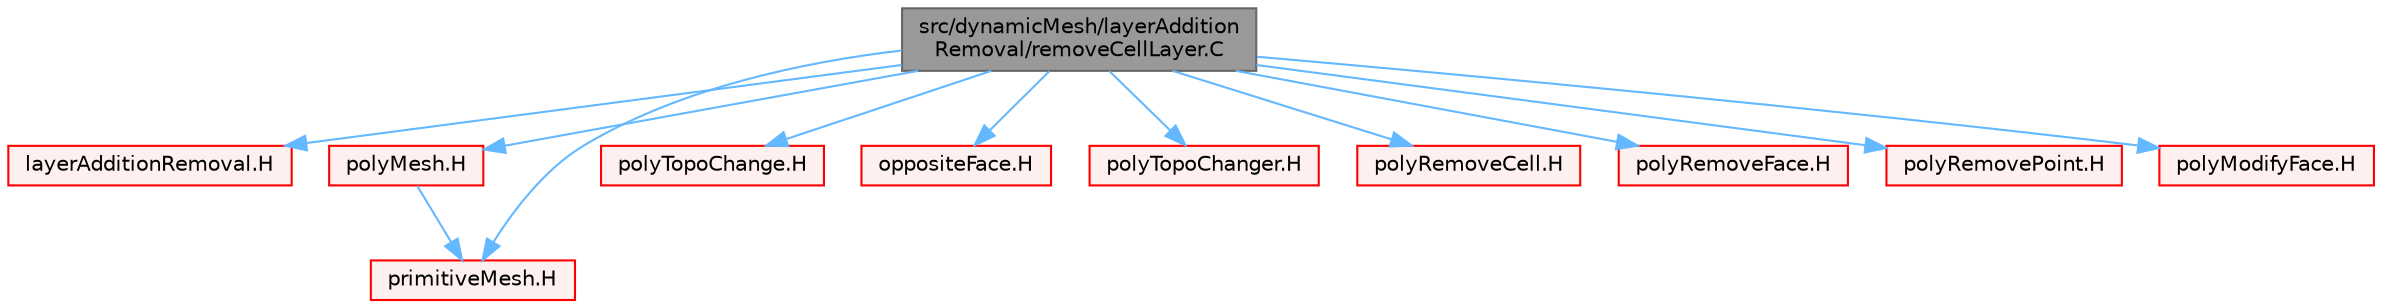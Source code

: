 digraph "src/dynamicMesh/layerAdditionRemoval/removeCellLayer.C"
{
 // LATEX_PDF_SIZE
  bgcolor="transparent";
  edge [fontname=Helvetica,fontsize=10,labelfontname=Helvetica,labelfontsize=10];
  node [fontname=Helvetica,fontsize=10,shape=box,height=0.2,width=0.4];
  Node1 [id="Node000001",label="src/dynamicMesh/layerAddition\lRemoval/removeCellLayer.C",height=0.2,width=0.4,color="gray40", fillcolor="grey60", style="filled", fontcolor="black",tooltip=" "];
  Node1 -> Node2 [id="edge1_Node000001_Node000002",color="steelblue1",style="solid",tooltip=" "];
  Node2 [id="Node000002",label="layerAdditionRemoval.H",height=0.2,width=0.4,color="red", fillcolor="#FFF0F0", style="filled",URL="$layerAdditionRemoval_8H.html",tooltip=" "];
  Node1 -> Node231 [id="edge2_Node000001_Node000231",color="steelblue1",style="solid",tooltip=" "];
  Node231 [id="Node000231",label="polyMesh.H",height=0.2,width=0.4,color="red", fillcolor="#FFF0F0", style="filled",URL="$polyMesh_8H.html",tooltip=" "];
  Node231 -> Node250 [id="edge3_Node000231_Node000250",color="steelblue1",style="solid",tooltip=" "];
  Node250 [id="Node000250",label="primitiveMesh.H",height=0.2,width=0.4,color="red", fillcolor="#FFF0F0", style="filled",URL="$primitiveMesh_8H.html",tooltip=" "];
  Node1 -> Node250 [id="edge4_Node000001_Node000250",color="steelblue1",style="solid",tooltip=" "];
  Node1 -> Node284 [id="edge5_Node000001_Node000284",color="steelblue1",style="solid",tooltip=" "];
  Node284 [id="Node000284",label="polyTopoChange.H",height=0.2,width=0.4,color="red", fillcolor="#FFF0F0", style="filled",URL="$polyTopoChange_8H.html",tooltip=" "];
  Node1 -> Node218 [id="edge6_Node000001_Node000218",color="steelblue1",style="solid",tooltip=" "];
  Node218 [id="Node000218",label="oppositeFace.H",height=0.2,width=0.4,color="red", fillcolor="#FFF0F0", style="filled",URL="$oppositeFace_8H.html",tooltip=" "];
  Node1 -> Node286 [id="edge7_Node000001_Node000286",color="steelblue1",style="solid",tooltip=" "];
  Node286 [id="Node000286",label="polyTopoChanger.H",height=0.2,width=0.4,color="red", fillcolor="#FFF0F0", style="filled",URL="$polyTopoChanger_8H.html",tooltip=" "];
  Node1 -> Node287 [id="edge8_Node000001_Node000287",color="steelblue1",style="solid",tooltip=" "];
  Node287 [id="Node000287",label="polyRemoveCell.H",height=0.2,width=0.4,color="red", fillcolor="#FFF0F0", style="filled",URL="$polyRemoveCell_8H.html",tooltip=" "];
  Node1 -> Node289 [id="edge9_Node000001_Node000289",color="steelblue1",style="solid",tooltip=" "];
  Node289 [id="Node000289",label="polyRemoveFace.H",height=0.2,width=0.4,color="red", fillcolor="#FFF0F0", style="filled",URL="$polyRemoveFace_8H.html",tooltip=" "];
  Node1 -> Node290 [id="edge10_Node000001_Node000290",color="steelblue1",style="solid",tooltip=" "];
  Node290 [id="Node000290",label="polyRemovePoint.H",height=0.2,width=0.4,color="red", fillcolor="#FFF0F0", style="filled",URL="$polyRemovePoint_8H.html",tooltip=" "];
  Node1 -> Node291 [id="edge11_Node000001_Node000291",color="steelblue1",style="solid",tooltip=" "];
  Node291 [id="Node000291",label="polyModifyFace.H",height=0.2,width=0.4,color="red", fillcolor="#FFF0F0", style="filled",URL="$polyModifyFace_8H.html",tooltip=" "];
}

